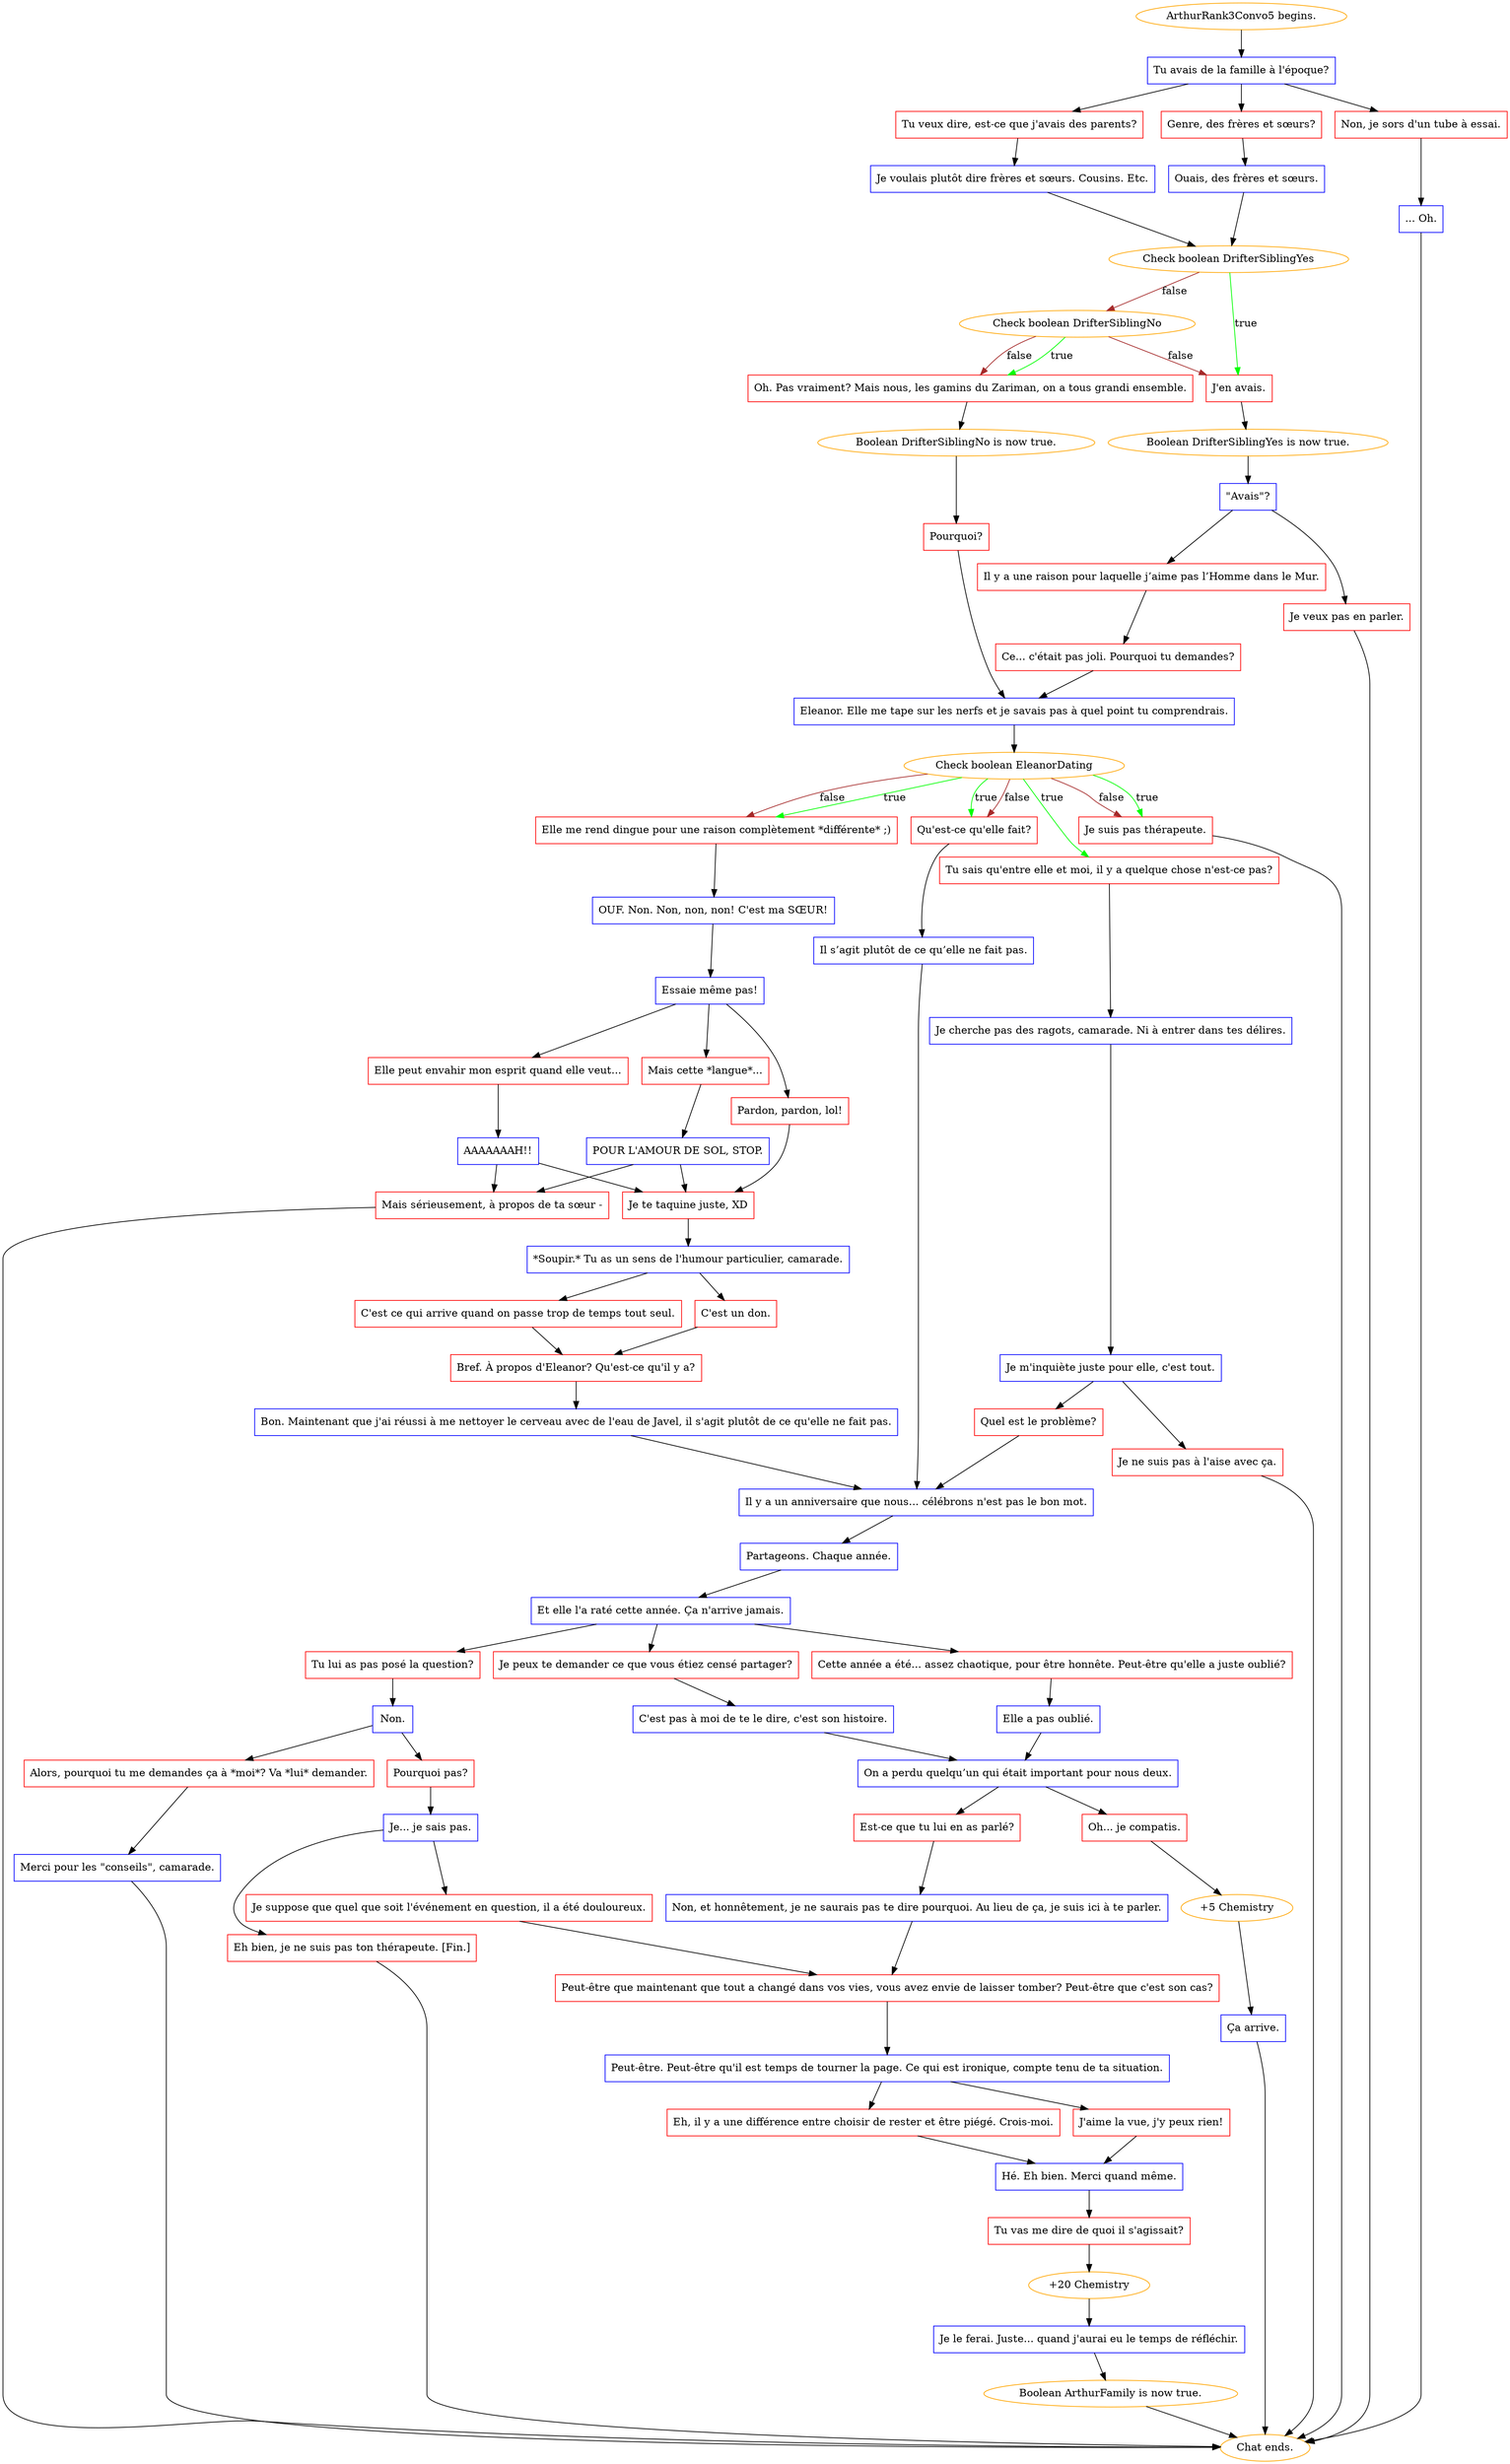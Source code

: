 digraph {
	"ArthurRank3Convo5 begins." [color=orange];
		"ArthurRank3Convo5 begins." -> j264242182;
	j264242182 [label="Tu avais de la famille à l'époque?",shape=box,color=blue];
		j264242182 -> j3759250927;
		j264242182 -> j755931763;
		j264242182 -> j1438735603;
	j3759250927 [label="Genre, des frères et sœurs?",shape=box,color=red];
		j3759250927 -> j90342711;
	j755931763 [label="Tu veux dire, est-ce que j'avais des parents?",shape=box,color=red];
		j755931763 -> j185800829;
	j1438735603 [label="Non, je sors d'un tube à essai.",shape=box,color=red];
		j1438735603 -> j2365126978;
	j90342711 [label="Ouais, des frères et sœurs.",shape=box,color=blue];
		j90342711 -> j4264579692;
	j185800829 [label="Je voulais plutôt dire frères et sœurs. Cousins. Etc.",shape=box,color=blue];
		j185800829 -> j4264579692;
	j2365126978 [label="... Oh.",shape=box,color=blue];
		j2365126978 -> "Chat ends.";
	j4264579692 [label="Check boolean DrifterSiblingYes",color=orange];
		j4264579692 -> j4055154779 [label=true,color=green];
		j4264579692 -> j440642073 [label=false,color=brown];
	"Chat ends." [color=orange];
	j4055154779 [label="J'en avais.",shape=box,color=red];
		j4055154779 -> j3681277387;
	j440642073 [label="Check boolean DrifterSiblingNo",color=orange];
		j440642073 -> j2344835531 [label=true,color=green];
		j440642073 -> j4055154779 [label=false,color=brown];
		j440642073 -> j2344835531 [label=false,color=brown];
	j3681277387 [label="Boolean DrifterSiblingYes is now true.",color=orange];
		j3681277387 -> j2699648271;
	j2344835531 [label="Oh. Pas vraiment? Mais nous, les gamins du Zariman, on a tous grandi ensemble.",shape=box,color=red];
		j2344835531 -> j4244160996;
	j2699648271 [label="\"Avais\"?",shape=box,color=blue];
		j2699648271 -> j1349705488;
		j2699648271 -> j596882230;
	j4244160996 [label="Boolean DrifterSiblingNo is now true.",color=orange];
		j4244160996 -> j4013120989;
	j1349705488 [label="Il y a une raison pour laquelle j’aime pas l’Homme dans le Mur.",shape=box,color=red];
		j1349705488 -> j1061754482;
	j596882230 [label="Je veux pas en parler.",shape=box,color=red];
		j596882230 -> "Chat ends.";
	j4013120989 [label="Pourquoi?",shape=box,color=red];
		j4013120989 -> j947927582;
	j1061754482 [label="Ce... c'était pas joli. Pourquoi tu demandes?",shape=box,color=red];
		j1061754482 -> j947927582;
	j947927582 [label="Eleanor. Elle me tape sur les nerfs et je savais pas à quel point tu comprendrais.",shape=box,color=blue];
		j947927582 -> j2603314524;
	j2603314524 [label="Check boolean EleanorDating",color=orange];
		j2603314524 -> j87097709 [label=true,color=green];
		j2603314524 -> j2980666786 [label=true,color=green];
		j2603314524 -> j2775701956 [label=true,color=green];
		j2603314524 -> j2448414763 [label=true,color=green];
		j2603314524 -> j2980666786 [label=false,color=brown];
		j2603314524 -> j2775701956 [label=false,color=brown];
		j2603314524 -> j2448414763 [label=false,color=brown];
	j87097709 [label="Tu sais qu'entre elle et moi, il y a quelque chose n'est-ce pas?",shape=box,color=red];
		j87097709 -> j703207731;
	j2980666786 [label="Qu'est-ce qu'elle fait?",shape=box,color=red];
		j2980666786 -> j2945225266;
	j2775701956 [label="Elle me rend dingue pour une raison complètement *différente* ;)",shape=box,color=red];
		j2775701956 -> j2118764656;
	j2448414763 [label="Je suis pas thérapeute.",shape=box,color=red];
		j2448414763 -> "Chat ends.";
	j703207731 [label="Je cherche pas des ragots, camarade. Ni à entrer dans tes délires.",shape=box,color=blue];
		j703207731 -> j2116468248;
	j2945225266 [label="Il s’agit plutôt de ce qu’elle ne fait pas.",shape=box,color=blue];
		j2945225266 -> j2081145759;
	j2118764656 [label="OUF. Non. Non, non, non! C'est ma SŒUR!",shape=box,color=blue];
		j2118764656 -> j1413847322;
	j2116468248 [label="Je m'inquiète juste pour elle, c'est tout.",shape=box,color=blue];
		j2116468248 -> j2862415903;
		j2116468248 -> j2439972366;
	j2081145759 [label="Il y a un anniversaire que nous... célébrons n'est pas le bon mot.",shape=box,color=blue];
		j2081145759 -> j1026551991;
	j1413847322 [label="Essaie même pas!",shape=box,color=blue];
		j1413847322 -> j64137767;
		j1413847322 -> j3435224673;
		j1413847322 -> j3079012024;
	j2862415903 [label="Quel est le problème?",shape=box,color=red];
		j2862415903 -> j2081145759;
	j2439972366 [label="Je ne suis pas à l'aise avec ça.",shape=box,color=red];
		j2439972366 -> "Chat ends.";
	j1026551991 [label="Partageons. Chaque année.",shape=box,color=blue];
		j1026551991 -> j247039735;
	j64137767 [label="Pardon, pardon, lol!",shape=box,color=red];
		j64137767 -> j4188514793;
	j3435224673 [label="Mais cette *langue*...",shape=box,color=red];
		j3435224673 -> j3136041187;
	j3079012024 [label="Elle peut envahir mon esprit quand elle veut...",shape=box,color=red];
		j3079012024 -> j971960375;
	j247039735 [label="Et elle l'a raté cette année. Ça n'arrive jamais.",shape=box,color=blue];
		j247039735 -> j2082655991;
		j247039735 -> j70113732;
		j247039735 -> j2137348636;
	j4188514793 [label="Je te taquine juste, XD",shape=box,color=red];
		j4188514793 -> j4173591624;
	j3136041187 [label="POUR L'AMOUR DE SOL, STOP.",shape=box,color=blue];
		j3136041187 -> j2810473457;
		j3136041187 -> j4188514793;
	j971960375 [label="AAAAAAAH!!",shape=box,color=blue];
		j971960375 -> j2810473457;
		j971960375 -> j4188514793;
	j2082655991 [label="Cette année a été... assez chaotique, pour être honnête. Peut-être qu'elle a juste oublié?",shape=box,color=red];
		j2082655991 -> j2849450809;
	j70113732 [label="Je peux te demander ce que vous étiez censé partager?",shape=box,color=red];
		j70113732 -> j436240920;
	j2137348636 [label="Tu lui as pas posé la question?",shape=box,color=red];
		j2137348636 -> j4077202349;
	j4173591624 [label="*Soupir.* Tu as un sens de l'humour particulier, camarade.",shape=box,color=blue];
		j4173591624 -> j3032224015;
		j4173591624 -> j2784197511;
	j2810473457 [label="Mais sérieusement, à propos de ta sœur -",shape=box,color=red];
		j2810473457 -> "Chat ends.";
	j2849450809 [label="Elle a pas oublié.",shape=box,color=blue];
		j2849450809 -> j1769524955;
	j436240920 [label="C'est pas à moi de te le dire, c'est son histoire.",shape=box,color=blue];
		j436240920 -> j1769524955;
	j4077202349 [label="Non.",shape=box,color=blue];
		j4077202349 -> j360719342;
		j4077202349 -> j2778622237;
	j3032224015 [label="C'est ce qui arrive quand on passe trop de temps tout seul.",shape=box,color=red];
		j3032224015 -> j2923944269;
	j2784197511 [label="C'est un don.",shape=box,color=red];
		j2784197511 -> j2923944269;
	j1769524955 [label="On a perdu quelqu’un qui était important pour nous deux.",shape=box,color=blue];
		j1769524955 -> j4155009298;
		j1769524955 -> j3940092922;
	j360719342 [label="Pourquoi pas?",shape=box,color=red];
		j360719342 -> j2300710576;
	j2778622237 [label="Alors, pourquoi tu me demandes ça à *moi*? Va *lui* demander.",shape=box,color=red];
		j2778622237 -> j214786348;
	j2923944269 [label="Bref. À propos d'Eleanor? Qu'est-ce qu'il y a?",shape=box,color=red];
		j2923944269 -> j2456828533;
	j4155009298 [label="Est-ce que tu lui en as parlé?",shape=box,color=red];
		j4155009298 -> j4095543952;
	j3940092922 [label="Oh... je compatis.",shape=box,color=red];
		j3940092922 -> j2446562973;
	j2300710576 [label="Je... je sais pas.",shape=box,color=blue];
		j2300710576 -> j1112661407;
		j2300710576 -> j2860114058;
	j214786348 [label="Merci pour les \"conseils\", camarade.",shape=box,color=blue];
		j214786348 -> "Chat ends.";
	j2456828533 [label="Bon. Maintenant que j'ai réussi à me nettoyer le cerveau avec de l'eau de Javel, il s'agit plutôt de ce qu'elle ne fait pas.",shape=box,color=blue];
		j2456828533 -> j2081145759;
	j4095543952 [label="Non, et honnêtement, je ne saurais pas te dire pourquoi. Au lieu de ça, je suis ici à te parler.",shape=box,color=blue];
		j4095543952 -> j996162175;
	j2446562973 [label="+5 Chemistry",color=orange];
		j2446562973 -> j3610029630;
	j1112661407 [label="Je suppose que quel que soit l'événement en question, il a été douloureux.",shape=box,color=red];
		j1112661407 -> j996162175;
	j2860114058 [label="Eh bien, je ne suis pas ton thérapeute. [Fin.]",shape=box,color=red];
		j2860114058 -> "Chat ends.";
	j996162175 [label="Peut-être que maintenant que tout a changé dans vos vies, vous avez envie de laisser tomber? Peut-être que c'est son cas?",shape=box,color=red];
		j996162175 -> j2197941428;
	j3610029630 [label="Ça arrive.",shape=box,color=blue];
		j3610029630 -> "Chat ends.";
	j2197941428 [label="Peut-être. Peut-être qu'il est temps de tourner la page. Ce qui est ironique, compte tenu de ta situation.",shape=box,color=blue];
		j2197941428 -> j2995824932;
		j2197941428 -> j1399303947;
	j2995824932 [label="Eh, il y a une différence entre choisir de rester et être piégé. Crois-moi.",shape=box,color=red];
		j2995824932 -> j2998105064;
	j1399303947 [label="J'aime la vue, j'y peux rien!",shape=box,color=red];
		j1399303947 -> j2998105064;
	j2998105064 [label="Hé. Eh bien. Merci quand même.",shape=box,color=blue];
		j2998105064 -> j3317832975;
	j3317832975 [label="Tu vas me dire de quoi il s'agissait?",shape=box,color=red];
		j3317832975 -> j1652992022;
	j1652992022 [label="+20 Chemistry",color=orange];
		j1652992022 -> j1694130484;
	j1694130484 [label="Je le ferai. Juste... quand j'aurai eu le temps de réfléchir.",shape=box,color=blue];
		j1694130484 -> j390799925;
	j390799925 [label="Boolean ArthurFamily is now true.",color=orange];
		j390799925 -> "Chat ends.";
}